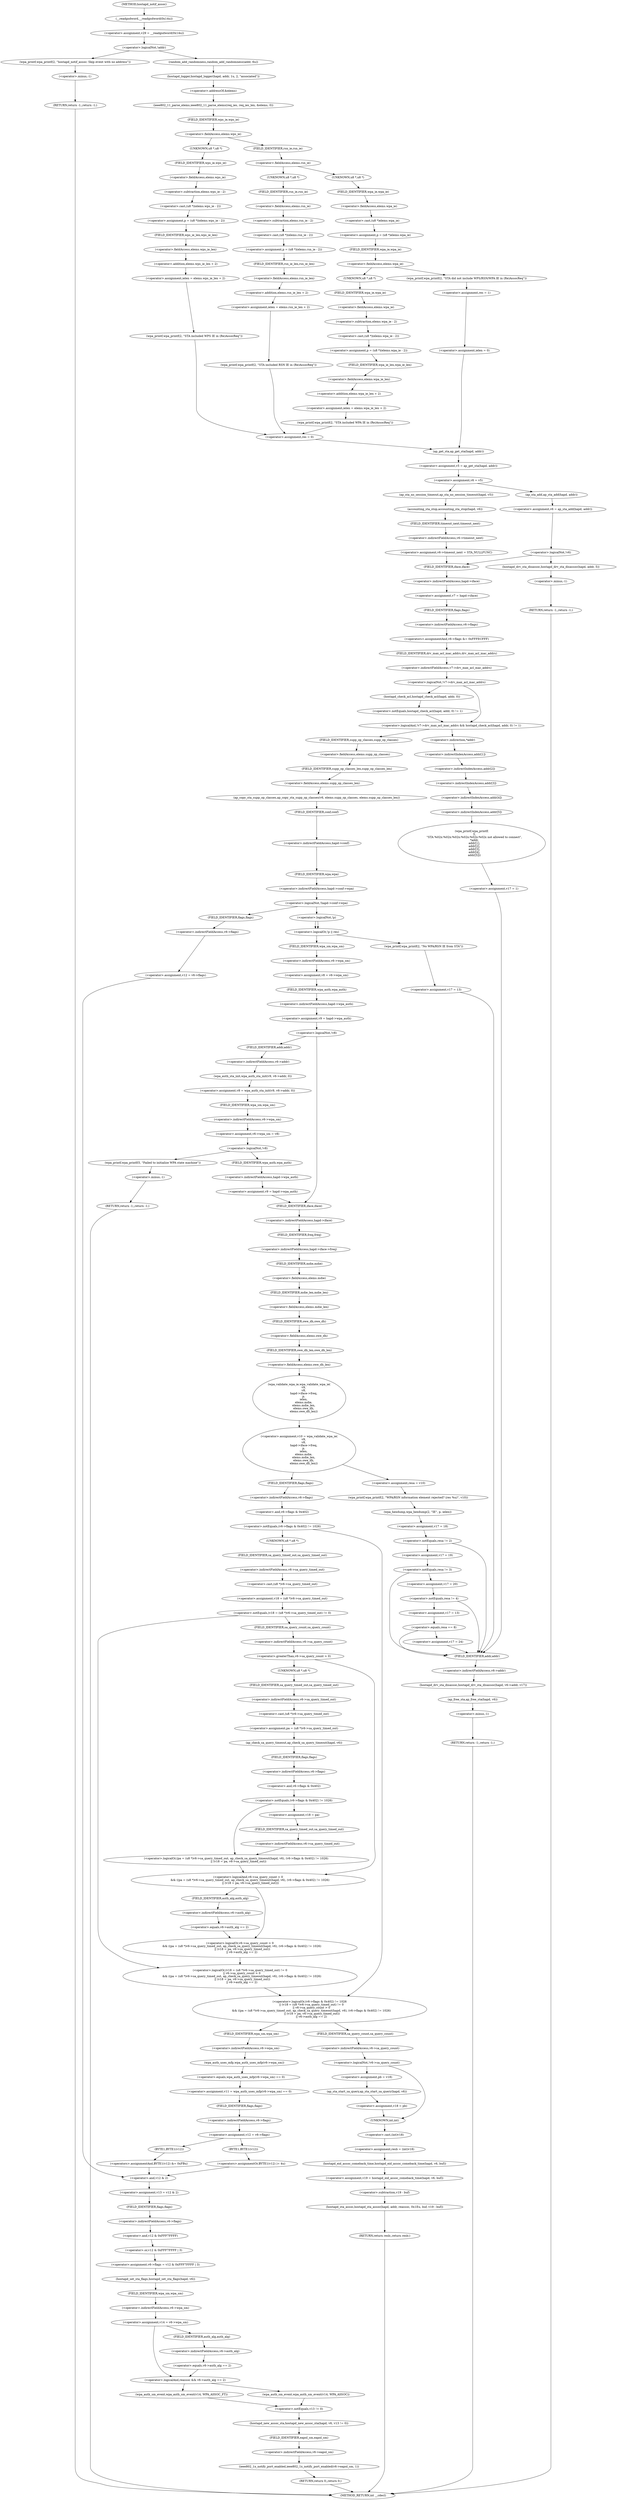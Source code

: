 digraph hostapd_notif_assoc {  
"1000154" [label = "(<operator>.assignment,v29 = __readgsdword(0x14u))" ]
"1000156" [label = "(__readgsdword,__readgsdword(0x14u))" ]
"1000159" [label = "(<operator>.logicalNot,!addr)" ]
"1000162" [label = "(wpa_printf,wpa_printf(2, \"hostapd_notif_assoc: Skip event with no address\"))" ]
"1000165" [label = "(RETURN,return -1;,return -1;)" ]
"1000166" [label = "(<operator>.minus,-1)" ]
"1000168" [label = "(random_add_randomness,random_add_randomness(addr, 6u))" ]
"1000171" [label = "(hostapd_logger,hostapd_logger(hapd, addr, 1u, 2, \"associated\"))" ]
"1000177" [label = "(ieee802_11_parse_elems,ieee802_11_parse_elems(req_ies, req_ies_len, &elems, 0))" ]
"1000180" [label = "(<operator>.addressOf,&elems)" ]
"1000184" [label = "(<operator>.fieldAccess,elems.wps_ie)" ]
"1000186" [label = "(FIELD_IDENTIFIER,wps_ie,wps_ie)" ]
"1000188" [label = "(<operator>.assignment,p = (u8 *)(elems.wps_ie - 2))" ]
"1000190" [label = "(<operator>.cast,(u8 *)(elems.wps_ie - 2))" ]
"1000191" [label = "(UNKNOWN,u8 *,u8 *)" ]
"1000192" [label = "(<operator>.subtraction,elems.wps_ie - 2)" ]
"1000193" [label = "(<operator>.fieldAccess,elems.wps_ie)" ]
"1000195" [label = "(FIELD_IDENTIFIER,wps_ie,wps_ie)" ]
"1000197" [label = "(<operator>.assignment,ielen = elems.wps_ie_len + 2)" ]
"1000199" [label = "(<operator>.addition,elems.wps_ie_len + 2)" ]
"1000200" [label = "(<operator>.fieldAccess,elems.wps_ie_len)" ]
"1000202" [label = "(FIELD_IDENTIFIER,wps_ie_len,wps_ie_len)" ]
"1000204" [label = "(wpa_printf,wpa_printf(2, \"STA included WPS IE in (Re)AssocReq\"))" ]
"1000208" [label = "(<operator>.assignment,res = 0)" ]
"1000213" [label = "(<operator>.fieldAccess,elems.rsn_ie)" ]
"1000215" [label = "(FIELD_IDENTIFIER,rsn_ie,rsn_ie)" ]
"1000217" [label = "(<operator>.assignment,p = (u8 *)(elems.rsn_ie - 2))" ]
"1000219" [label = "(<operator>.cast,(u8 *)(elems.rsn_ie - 2))" ]
"1000220" [label = "(UNKNOWN,u8 *,u8 *)" ]
"1000221" [label = "(<operator>.subtraction,elems.rsn_ie - 2)" ]
"1000222" [label = "(<operator>.fieldAccess,elems.rsn_ie)" ]
"1000224" [label = "(FIELD_IDENTIFIER,rsn_ie,rsn_ie)" ]
"1000226" [label = "(<operator>.assignment,ielen = elems.rsn_ie_len + 2)" ]
"1000228" [label = "(<operator>.addition,elems.rsn_ie_len + 2)" ]
"1000229" [label = "(<operator>.fieldAccess,elems.rsn_ie_len)" ]
"1000231" [label = "(FIELD_IDENTIFIER,rsn_ie_len,rsn_ie_len)" ]
"1000233" [label = "(wpa_printf,wpa_printf(2, \"STA included RSN IE in (Re)AssocReq\"))" ]
"1000237" [label = "(<operator>.assignment,p = (u8 *)elems.wpa_ie)" ]
"1000239" [label = "(<operator>.cast,(u8 *)elems.wpa_ie)" ]
"1000240" [label = "(UNKNOWN,u8 *,u8 *)" ]
"1000241" [label = "(<operator>.fieldAccess,elems.wpa_ie)" ]
"1000243" [label = "(FIELD_IDENTIFIER,wpa_ie,wpa_ie)" ]
"1000245" [label = "(<operator>.fieldAccess,elems.wpa_ie)" ]
"1000247" [label = "(FIELD_IDENTIFIER,wpa_ie,wpa_ie)" ]
"1000249" [label = "(<operator>.assignment,p = (u8 *)(elems.wpa_ie - 2))" ]
"1000251" [label = "(<operator>.cast,(u8 *)(elems.wpa_ie - 2))" ]
"1000252" [label = "(UNKNOWN,u8 *,u8 *)" ]
"1000253" [label = "(<operator>.subtraction,elems.wpa_ie - 2)" ]
"1000254" [label = "(<operator>.fieldAccess,elems.wpa_ie)" ]
"1000256" [label = "(FIELD_IDENTIFIER,wpa_ie,wpa_ie)" ]
"1000258" [label = "(<operator>.assignment,ielen = elems.wpa_ie_len + 2)" ]
"1000260" [label = "(<operator>.addition,elems.wpa_ie_len + 2)" ]
"1000261" [label = "(<operator>.fieldAccess,elems.wpa_ie_len)" ]
"1000263" [label = "(FIELD_IDENTIFIER,wpa_ie_len,wpa_ie_len)" ]
"1000265" [label = "(wpa_printf,wpa_printf(2, \"STA included WPA IE in (Re)AssocReq\"))" ]
"1000269" [label = "(wpa_printf,wpa_printf(2, \"STA did not include WPS/RSN/WPA IE in (Re)AssocReq\"))" ]
"1000272" [label = "(<operator>.assignment,res = 1)" ]
"1000275" [label = "(<operator>.assignment,ielen = 0)" ]
"1000279" [label = "(<operator>.assignment,v5 = ap_get_sta(hapd, addr))" ]
"1000281" [label = "(ap_get_sta,ap_get_sta(hapd, addr))" ]
"1000284" [label = "(<operator>.assignment,v6 = v5)" ]
"1000290" [label = "(ap_sta_no_session_timeout,ap_sta_no_session_timeout(hapd, v5))" ]
"1000293" [label = "(accounting_sta_stop,accounting_sta_stop(hapd, v6))" ]
"1000296" [label = "(<operator>.assignment,v6->timeout_next = STA_NULLFUNC)" ]
"1000297" [label = "(<operator>.indirectFieldAccess,v6->timeout_next)" ]
"1000299" [label = "(FIELD_IDENTIFIER,timeout_next,timeout_next)" ]
"1000303" [label = "(<operator>.assignment,v6 = ap_sta_add(hapd, addr))" ]
"1000305" [label = "(ap_sta_add,ap_sta_add(hapd, addr))" ]
"1000309" [label = "(<operator>.logicalNot,!v6)" ]
"1000312" [label = "(hostapd_drv_sta_disassoc,hostapd_drv_sta_disassoc(hapd, addr, 5))" ]
"1000316" [label = "(RETURN,return -1;,return -1;)" ]
"1000317" [label = "(<operator>.minus,-1)" ]
"1000319" [label = "(<operator>.assignment,v7 = hapd->iface)" ]
"1000321" [label = "(<operator>.indirectFieldAccess,hapd->iface)" ]
"1000323" [label = "(FIELD_IDENTIFIER,iface,iface)" ]
"1000324" [label = "(<operators>.assignmentAnd,v6->flags &= 0xFFFECFFF)" ]
"1000325" [label = "(<operator>.indirectFieldAccess,v6->flags)" ]
"1000327" [label = "(FIELD_IDENTIFIER,flags,flags)" ]
"1000330" [label = "(<operator>.logicalAnd,!v7->drv_max_acl_mac_addrs && hostapd_check_acl(hapd, addr, 0) != 1)" ]
"1000331" [label = "(<operator>.logicalNot,!v7->drv_max_acl_mac_addrs)" ]
"1000332" [label = "(<operator>.indirectFieldAccess,v7->drv_max_acl_mac_addrs)" ]
"1000334" [label = "(FIELD_IDENTIFIER,drv_max_acl_mac_addrs,drv_max_acl_mac_addrs)" ]
"1000335" [label = "(<operator>.notEquals,hostapd_check_acl(hapd, addr, 0) != 1)" ]
"1000336" [label = "(hostapd_check_acl,hostapd_check_acl(hapd, addr, 0))" ]
"1000342" [label = "(wpa_printf,wpa_printf(\n      3,\n      \"STA %02x:%02x:%02x:%02x:%02x:%02x not allowed to connect\",\n      *addr,\n      addr[1],\n      addr[2],\n      addr[3],\n      addr[4],\n      addr[5]))" ]
"1000345" [label = "(<operator>.indirection,*addr)" ]
"1000347" [label = "(<operator>.indirectIndexAccess,addr[1])" ]
"1000350" [label = "(<operator>.indirectIndexAccess,addr[2])" ]
"1000353" [label = "(<operator>.indirectIndexAccess,addr[3])" ]
"1000356" [label = "(<operator>.indirectIndexAccess,addr[4])" ]
"1000359" [label = "(<operator>.indirectIndexAccess,addr[5])" ]
"1000362" [label = "(<operator>.assignment,v17 = 1)" ]
"1000366" [label = "(hostapd_drv_sta_disassoc,hostapd_drv_sta_disassoc(hapd, v6->addr, v17))" ]
"1000368" [label = "(<operator>.indirectFieldAccess,v6->addr)" ]
"1000370" [label = "(FIELD_IDENTIFIER,addr,addr)" ]
"1000372" [label = "(ap_free_sta,ap_free_sta(hapd, v6))" ]
"1000375" [label = "(RETURN,return -1;,return -1;)" ]
"1000376" [label = "(<operator>.minus,-1)" ]
"1000378" [label = "(ap_copy_sta_supp_op_classes,ap_copy_sta_supp_op_classes(v6, elems.supp_op_classes, elems.supp_op_classes_len))" ]
"1000380" [label = "(<operator>.fieldAccess,elems.supp_op_classes)" ]
"1000382" [label = "(FIELD_IDENTIFIER,supp_op_classes,supp_op_classes)" ]
"1000383" [label = "(<operator>.fieldAccess,elems.supp_op_classes_len)" ]
"1000385" [label = "(FIELD_IDENTIFIER,supp_op_classes_len,supp_op_classes_len)" ]
"1000387" [label = "(<operator>.logicalNot,!hapd->conf->wpa)" ]
"1000388" [label = "(<operator>.indirectFieldAccess,hapd->conf->wpa)" ]
"1000389" [label = "(<operator>.indirectFieldAccess,hapd->conf)" ]
"1000391" [label = "(FIELD_IDENTIFIER,conf,conf)" ]
"1000392" [label = "(FIELD_IDENTIFIER,wpa,wpa)" ]
"1000394" [label = "(<operator>.assignment,v12 = v6->flags)" ]
"1000396" [label = "(<operator>.indirectFieldAccess,v6->flags)" ]
"1000398" [label = "(FIELD_IDENTIFIER,flags,flags)" ]
"1000400" [label = "(<operator>.assignment,v13 = v12 & 2)" ]
"1000402" [label = "(<operator>.and,v12 & 2)" ]
"1000405" [label = "(<operator>.assignment,v6->flags = v12 & 0xFFF7FFFF | 3)" ]
"1000406" [label = "(<operator>.indirectFieldAccess,v6->flags)" ]
"1000408" [label = "(FIELD_IDENTIFIER,flags,flags)" ]
"1000409" [label = "(<operator>.or,v12 & 0xFFF7FFFF | 3)" ]
"1000410" [label = "(<operator>.and,v12 & 0xFFF7FFFF)" ]
"1000414" [label = "(hostapd_set_sta_flags,hostapd_set_sta_flags(hapd, v6))" ]
"1000417" [label = "(<operator>.assignment,v14 = v6->wpa_sm)" ]
"1000419" [label = "(<operator>.indirectFieldAccess,v6->wpa_sm)" ]
"1000421" [label = "(FIELD_IDENTIFIER,wpa_sm,wpa_sm)" ]
"1000423" [label = "(<operator>.logicalAnd,reassoc && v6->auth_alg == 2)" ]
"1000425" [label = "(<operator>.equals,v6->auth_alg == 2)" ]
"1000426" [label = "(<operator>.indirectFieldAccess,v6->auth_alg)" ]
"1000428" [label = "(FIELD_IDENTIFIER,auth_alg,auth_alg)" ]
"1000430" [label = "(wpa_auth_sm_event,wpa_auth_sm_event(v14, WPA_ASSOC_FT))" ]
"1000434" [label = "(wpa_auth_sm_event,wpa_auth_sm_event(v14, WPA_ASSOC))" ]
"1000437" [label = "(hostapd_new_assoc_sta,hostapd_new_assoc_sta(hapd, v6, v13 != 0))" ]
"1000440" [label = "(<operator>.notEquals,v13 != 0)" ]
"1000443" [label = "(ieee802_1x_notify_port_enabled,ieee802_1x_notify_port_enabled(v6->eapol_sm, 1))" ]
"1000444" [label = "(<operator>.indirectFieldAccess,v6->eapol_sm)" ]
"1000446" [label = "(FIELD_IDENTIFIER,eapol_sm,eapol_sm)" ]
"1000448" [label = "(RETURN,return 0;,return 0;)" ]
"1000451" [label = "(<operator>.logicalOr,!p || res)" ]
"1000452" [label = "(<operator>.logicalNot,!p)" ]
"1000456" [label = "(wpa_printf,wpa_printf(2, \"No WPA/RSN IE from STA\"))" ]
"1000459" [label = "(<operator>.assignment,v17 = 13)" ]
"1000463" [label = "(<operator>.assignment,v8 = v6->wpa_sm)" ]
"1000465" [label = "(<operator>.indirectFieldAccess,v6->wpa_sm)" ]
"1000467" [label = "(FIELD_IDENTIFIER,wpa_sm,wpa_sm)" ]
"1000468" [label = "(<operator>.assignment,v9 = hapd->wpa_auth)" ]
"1000470" [label = "(<operator>.indirectFieldAccess,hapd->wpa_auth)" ]
"1000472" [label = "(FIELD_IDENTIFIER,wpa_auth,wpa_auth)" ]
"1000474" [label = "(<operator>.logicalNot,!v8)" ]
"1000477" [label = "(<operator>.assignment,v8 = wpa_auth_sta_init(v9, v6->addr, 0))" ]
"1000479" [label = "(wpa_auth_sta_init,wpa_auth_sta_init(v9, v6->addr, 0))" ]
"1000481" [label = "(<operator>.indirectFieldAccess,v6->addr)" ]
"1000483" [label = "(FIELD_IDENTIFIER,addr,addr)" ]
"1000485" [label = "(<operator>.assignment,v6->wpa_sm = v8)" ]
"1000486" [label = "(<operator>.indirectFieldAccess,v6->wpa_sm)" ]
"1000488" [label = "(FIELD_IDENTIFIER,wpa_sm,wpa_sm)" ]
"1000491" [label = "(<operator>.logicalNot,!v8)" ]
"1000494" [label = "(wpa_printf,wpa_printf(5, \"Failed to initialize WPA state machine\"))" ]
"1000497" [label = "(RETURN,return -1;,return -1;)" ]
"1000498" [label = "(<operator>.minus,-1)" ]
"1000500" [label = "(<operator>.assignment,v9 = hapd->wpa_auth)" ]
"1000502" [label = "(<operator>.indirectFieldAccess,hapd->wpa_auth)" ]
"1000504" [label = "(FIELD_IDENTIFIER,wpa_auth,wpa_auth)" ]
"1000505" [label = "(<operator>.assignment,v10 = wpa_validate_wpa_ie(\n          v9,\n          v8,\n          hapd->iface->freq,\n          p,\n          ielen,\n          elems.mdie,\n          elems.mdie_len,\n          elems.owe_dh,\n          elems.owe_dh_len))" ]
"1000507" [label = "(wpa_validate_wpa_ie,wpa_validate_wpa_ie(\n          v9,\n          v8,\n          hapd->iface->freq,\n          p,\n          ielen,\n          elems.mdie,\n          elems.mdie_len,\n          elems.owe_dh,\n          elems.owe_dh_len))" ]
"1000510" [label = "(<operator>.indirectFieldAccess,hapd->iface->freq)" ]
"1000511" [label = "(<operator>.indirectFieldAccess,hapd->iface)" ]
"1000513" [label = "(FIELD_IDENTIFIER,iface,iface)" ]
"1000514" [label = "(FIELD_IDENTIFIER,freq,freq)" ]
"1000517" [label = "(<operator>.fieldAccess,elems.mdie)" ]
"1000519" [label = "(FIELD_IDENTIFIER,mdie,mdie)" ]
"1000520" [label = "(<operator>.fieldAccess,elems.mdie_len)" ]
"1000522" [label = "(FIELD_IDENTIFIER,mdie_len,mdie_len)" ]
"1000523" [label = "(<operator>.fieldAccess,elems.owe_dh)" ]
"1000525" [label = "(FIELD_IDENTIFIER,owe_dh,owe_dh)" ]
"1000526" [label = "(<operator>.fieldAccess,elems.owe_dh_len)" ]
"1000528" [label = "(FIELD_IDENTIFIER,owe_dh_len,owe_dh_len)" ]
"1000532" [label = "(<operator>.assignment,resa = v10)" ]
"1000535" [label = "(wpa_printf,wpa_printf(2, \"WPA/RSN information element rejected? (res %u)\", v10))" ]
"1000539" [label = "(wpa_hexdump,wpa_hexdump(2, \"IE\", p, ielen))" ]
"1000544" [label = "(<operator>.assignment,v17 = 18)" ]
"1000548" [label = "(<operator>.notEquals,resa != 2)" ]
"1000552" [label = "(<operator>.assignment,v17 = 19)" ]
"1000556" [label = "(<operator>.notEquals,resa != 3)" ]
"1000560" [label = "(<operator>.assignment,v17 = 20)" ]
"1000564" [label = "(<operator>.notEquals,resa != 4)" ]
"1000568" [label = "(<operator>.assignment,v17 = 13)" ]
"1000572" [label = "(<operator>.equals,resa == 8)" ]
"1000575" [label = "(<operator>.assignment,v17 = 24)" ]
"1000580" [label = "(<operator>.logicalOr,(v6->flags & 0x402) != 1026\n    || (v18 = (u8 *)v6->sa_query_timed_out) != 0\n    || v6->sa_query_count > 0\n    && ((pa = (u8 *)v6->sa_query_timed_out, ap_check_sa_query_timeout(hapd, v6), (v6->flags & 0x402) != 1026)\n     || (v18 = pa, v6->sa_query_timed_out))\n    || v6->auth_alg == 2)" ]
"1000581" [label = "(<operator>.notEquals,(v6->flags & 0x402) != 1026)" ]
"1000582" [label = "(<operator>.and,v6->flags & 0x402)" ]
"1000583" [label = "(<operator>.indirectFieldAccess,v6->flags)" ]
"1000585" [label = "(FIELD_IDENTIFIER,flags,flags)" ]
"1000588" [label = "(<operator>.logicalOr,(v18 = (u8 *)v6->sa_query_timed_out) != 0\n    || v6->sa_query_count > 0\n    && ((pa = (u8 *)v6->sa_query_timed_out, ap_check_sa_query_timeout(hapd, v6), (v6->flags & 0x402) != 1026)\n     || (v18 = pa, v6->sa_query_timed_out))\n    || v6->auth_alg == 2)" ]
"1000589" [label = "(<operator>.notEquals,(v18 = (u8 *)v6->sa_query_timed_out) != 0)" ]
"1000590" [label = "(<operator>.assignment,v18 = (u8 *)v6->sa_query_timed_out)" ]
"1000592" [label = "(<operator>.cast,(u8 *)v6->sa_query_timed_out)" ]
"1000593" [label = "(UNKNOWN,u8 *,u8 *)" ]
"1000594" [label = "(<operator>.indirectFieldAccess,v6->sa_query_timed_out)" ]
"1000596" [label = "(FIELD_IDENTIFIER,sa_query_timed_out,sa_query_timed_out)" ]
"1000598" [label = "(<operator>.logicalOr,v6->sa_query_count > 0\n    && ((pa = (u8 *)v6->sa_query_timed_out, ap_check_sa_query_timeout(hapd, v6), (v6->flags & 0x402) != 1026)\n     || (v18 = pa, v6->sa_query_timed_out))\n    || v6->auth_alg == 2)" ]
"1000599" [label = "(<operator>.logicalAnd,v6->sa_query_count > 0\n    && ((pa = (u8 *)v6->sa_query_timed_out, ap_check_sa_query_timeout(hapd, v6), (v6->flags & 0x402) != 1026)\n     || (v18 = pa, v6->sa_query_timed_out)))" ]
"1000600" [label = "(<operator>.greaterThan,v6->sa_query_count > 0)" ]
"1000601" [label = "(<operator>.indirectFieldAccess,v6->sa_query_count)" ]
"1000603" [label = "(FIELD_IDENTIFIER,sa_query_count,sa_query_count)" ]
"1000605" [label = "(<operator>.logicalOr,(pa = (u8 *)v6->sa_query_timed_out, ap_check_sa_query_timeout(hapd, v6), (v6->flags & 0x402) != 1026)\n     || (v18 = pa, v6->sa_query_timed_out))" ]
"1000607" [label = "(<operator>.assignment,pa = (u8 *)v6->sa_query_timed_out)" ]
"1000609" [label = "(<operator>.cast,(u8 *)v6->sa_query_timed_out)" ]
"1000610" [label = "(UNKNOWN,u8 *,u8 *)" ]
"1000611" [label = "(<operator>.indirectFieldAccess,v6->sa_query_timed_out)" ]
"1000613" [label = "(FIELD_IDENTIFIER,sa_query_timed_out,sa_query_timed_out)" ]
"1000615" [label = "(ap_check_sa_query_timeout,ap_check_sa_query_timeout(hapd, v6))" ]
"1000618" [label = "(<operator>.notEquals,(v6->flags & 0x402) != 1026)" ]
"1000619" [label = "(<operator>.and,v6->flags & 0x402)" ]
"1000620" [label = "(<operator>.indirectFieldAccess,v6->flags)" ]
"1000622" [label = "(FIELD_IDENTIFIER,flags,flags)" ]
"1000626" [label = "(<operator>.assignment,v18 = pa)" ]
"1000629" [label = "(<operator>.indirectFieldAccess,v6->sa_query_timed_out)" ]
"1000631" [label = "(FIELD_IDENTIFIER,sa_query_timed_out,sa_query_timed_out)" ]
"1000632" [label = "(<operator>.equals,v6->auth_alg == 2)" ]
"1000633" [label = "(<operator>.indirectFieldAccess,v6->auth_alg)" ]
"1000635" [label = "(FIELD_IDENTIFIER,auth_alg,auth_alg)" ]
"1000638" [label = "(<operator>.assignment,v11 = wpa_auth_uses_mfp(v6->wpa_sm) == 0)" ]
"1000640" [label = "(<operator>.equals,wpa_auth_uses_mfp(v6->wpa_sm) == 0)" ]
"1000641" [label = "(wpa_auth_uses_mfp,wpa_auth_uses_mfp(v6->wpa_sm))" ]
"1000642" [label = "(<operator>.indirectFieldAccess,v6->wpa_sm)" ]
"1000644" [label = "(FIELD_IDENTIFIER,wpa_sm,wpa_sm)" ]
"1000646" [label = "(<operator>.assignment,v12 = v6->flags)" ]
"1000648" [label = "(<operator>.indirectFieldAccess,v6->flags)" ]
"1000650" [label = "(FIELD_IDENTIFIER,flags,flags)" ]
"1000653" [label = "(<operators>.assignmentAnd,BYTE1(v12) &= 0xFBu)" ]
"1000654" [label = "(BYTE1,BYTE1(v12))" ]
"1000658" [label = "(<operators>.assignmentOr,BYTE1(v12) |= 4u)" ]
"1000659" [label = "(BYTE1,BYTE1(v12))" ]
"1000664" [label = "(<operator>.logicalNot,!v6->sa_query_count)" ]
"1000665" [label = "(<operator>.indirectFieldAccess,v6->sa_query_count)" ]
"1000667" [label = "(FIELD_IDENTIFIER,sa_query_count,sa_query_count)" ]
"1000669" [label = "(<operator>.assignment,pb = v18)" ]
"1000672" [label = "(ap_sta_start_sa_query,ap_sta_start_sa_query(hapd, v6))" ]
"1000675" [label = "(<operator>.assignment,v18 = pb)" ]
"1000678" [label = "(<operator>.assignment,resb = (int)v18)" ]
"1000680" [label = "(<operator>.cast,(int)v18)" ]
"1000681" [label = "(UNKNOWN,int,int)" ]
"1000683" [label = "(<operator>.assignment,v19 = hostapd_eid_assoc_comeback_time(hapd, v6, buf))" ]
"1000685" [label = "(hostapd_eid_assoc_comeback_time,hostapd_eid_assoc_comeback_time(hapd, v6, buf))" ]
"1000689" [label = "(hostapd_sta_assoc,hostapd_sta_assoc(hapd, addr, reassoc, 0x1Eu, buf, v19 - buf))" ]
"1000695" [label = "(<operator>.subtraction,v19 - buf)" ]
"1000698" [label = "(RETURN,return resb;,return resb;)" ]
"1000124" [label = "(METHOD,hostapd_notif_assoc)" ]
"1000700" [label = "(METHOD_RETURN,int __cdecl)" ]
  "1000154" -> "1000159" 
  "1000156" -> "1000154" 
  "1000159" -> "1000162" 
  "1000159" -> "1000168" 
  "1000162" -> "1000166" 
  "1000165" -> "1000700" 
  "1000166" -> "1000165" 
  "1000168" -> "1000171" 
  "1000171" -> "1000180" 
  "1000177" -> "1000186" 
  "1000180" -> "1000177" 
  "1000184" -> "1000191" 
  "1000184" -> "1000215" 
  "1000186" -> "1000184" 
  "1000188" -> "1000202" 
  "1000190" -> "1000188" 
  "1000191" -> "1000195" 
  "1000192" -> "1000190" 
  "1000193" -> "1000192" 
  "1000195" -> "1000193" 
  "1000197" -> "1000204" 
  "1000199" -> "1000197" 
  "1000200" -> "1000199" 
  "1000202" -> "1000200" 
  "1000204" -> "1000208" 
  "1000208" -> "1000281" 
  "1000213" -> "1000220" 
  "1000213" -> "1000240" 
  "1000215" -> "1000213" 
  "1000217" -> "1000231" 
  "1000219" -> "1000217" 
  "1000220" -> "1000224" 
  "1000221" -> "1000219" 
  "1000222" -> "1000221" 
  "1000224" -> "1000222" 
  "1000226" -> "1000233" 
  "1000228" -> "1000226" 
  "1000229" -> "1000228" 
  "1000231" -> "1000229" 
  "1000233" -> "1000208" 
  "1000237" -> "1000247" 
  "1000239" -> "1000237" 
  "1000240" -> "1000243" 
  "1000241" -> "1000239" 
  "1000243" -> "1000241" 
  "1000245" -> "1000252" 
  "1000245" -> "1000269" 
  "1000247" -> "1000245" 
  "1000249" -> "1000263" 
  "1000251" -> "1000249" 
  "1000252" -> "1000256" 
  "1000253" -> "1000251" 
  "1000254" -> "1000253" 
  "1000256" -> "1000254" 
  "1000258" -> "1000265" 
  "1000260" -> "1000258" 
  "1000261" -> "1000260" 
  "1000263" -> "1000261" 
  "1000265" -> "1000208" 
  "1000269" -> "1000272" 
  "1000272" -> "1000275" 
  "1000275" -> "1000281" 
  "1000279" -> "1000284" 
  "1000281" -> "1000279" 
  "1000284" -> "1000290" 
  "1000284" -> "1000305" 
  "1000290" -> "1000293" 
  "1000293" -> "1000299" 
  "1000296" -> "1000323" 
  "1000297" -> "1000296" 
  "1000299" -> "1000297" 
  "1000303" -> "1000309" 
  "1000305" -> "1000303" 
  "1000309" -> "1000312" 
  "1000309" -> "1000323" 
  "1000312" -> "1000317" 
  "1000316" -> "1000700" 
  "1000317" -> "1000316" 
  "1000319" -> "1000327" 
  "1000321" -> "1000319" 
  "1000323" -> "1000321" 
  "1000324" -> "1000334" 
  "1000325" -> "1000324" 
  "1000327" -> "1000325" 
  "1000330" -> "1000345" 
  "1000330" -> "1000382" 
  "1000331" -> "1000330" 
  "1000331" -> "1000336" 
  "1000332" -> "1000331" 
  "1000334" -> "1000332" 
  "1000335" -> "1000330" 
  "1000336" -> "1000335" 
  "1000342" -> "1000362" 
  "1000345" -> "1000347" 
  "1000347" -> "1000350" 
  "1000350" -> "1000353" 
  "1000353" -> "1000356" 
  "1000356" -> "1000359" 
  "1000359" -> "1000342" 
  "1000362" -> "1000370" 
  "1000366" -> "1000372" 
  "1000368" -> "1000366" 
  "1000370" -> "1000368" 
  "1000372" -> "1000376" 
  "1000375" -> "1000700" 
  "1000376" -> "1000375" 
  "1000378" -> "1000391" 
  "1000380" -> "1000385" 
  "1000382" -> "1000380" 
  "1000383" -> "1000378" 
  "1000385" -> "1000383" 
  "1000387" -> "1000398" 
  "1000387" -> "1000452" 
  "1000388" -> "1000387" 
  "1000389" -> "1000392" 
  "1000391" -> "1000389" 
  "1000392" -> "1000388" 
  "1000394" -> "1000402" 
  "1000396" -> "1000394" 
  "1000398" -> "1000396" 
  "1000400" -> "1000408" 
  "1000402" -> "1000400" 
  "1000405" -> "1000414" 
  "1000406" -> "1000410" 
  "1000408" -> "1000406" 
  "1000409" -> "1000405" 
  "1000410" -> "1000409" 
  "1000414" -> "1000421" 
  "1000417" -> "1000423" 
  "1000417" -> "1000428" 
  "1000419" -> "1000417" 
  "1000421" -> "1000419" 
  "1000423" -> "1000430" 
  "1000423" -> "1000434" 
  "1000425" -> "1000423" 
  "1000426" -> "1000425" 
  "1000428" -> "1000426" 
  "1000430" -> "1000440" 
  "1000434" -> "1000440" 
  "1000437" -> "1000446" 
  "1000440" -> "1000437" 
  "1000443" -> "1000448" 
  "1000444" -> "1000443" 
  "1000446" -> "1000444" 
  "1000448" -> "1000700" 
  "1000451" -> "1000456" 
  "1000451" -> "1000467" 
  "1000452" -> "1000451" 
  "1000452" -> "1000451" 
  "1000456" -> "1000459" 
  "1000459" -> "1000370" 
  "1000463" -> "1000472" 
  "1000465" -> "1000463" 
  "1000467" -> "1000465" 
  "1000468" -> "1000474" 
  "1000470" -> "1000468" 
  "1000472" -> "1000470" 
  "1000474" -> "1000483" 
  "1000474" -> "1000513" 
  "1000477" -> "1000488" 
  "1000479" -> "1000477" 
  "1000481" -> "1000479" 
  "1000483" -> "1000481" 
  "1000485" -> "1000491" 
  "1000486" -> "1000485" 
  "1000488" -> "1000486" 
  "1000491" -> "1000494" 
  "1000491" -> "1000504" 
  "1000494" -> "1000498" 
  "1000497" -> "1000700" 
  "1000498" -> "1000497" 
  "1000500" -> "1000513" 
  "1000502" -> "1000500" 
  "1000504" -> "1000502" 
  "1000505" -> "1000532" 
  "1000505" -> "1000585" 
  "1000507" -> "1000505" 
  "1000510" -> "1000519" 
  "1000511" -> "1000514" 
  "1000513" -> "1000511" 
  "1000514" -> "1000510" 
  "1000517" -> "1000522" 
  "1000519" -> "1000517" 
  "1000520" -> "1000525" 
  "1000522" -> "1000520" 
  "1000523" -> "1000528" 
  "1000525" -> "1000523" 
  "1000526" -> "1000507" 
  "1000528" -> "1000526" 
  "1000532" -> "1000535" 
  "1000535" -> "1000539" 
  "1000539" -> "1000544" 
  "1000544" -> "1000548" 
  "1000548" -> "1000552" 
  "1000548" -> "1000370" 
  "1000552" -> "1000556" 
  "1000556" -> "1000560" 
  "1000556" -> "1000370" 
  "1000560" -> "1000564" 
  "1000564" -> "1000568" 
  "1000564" -> "1000370" 
  "1000568" -> "1000572" 
  "1000572" -> "1000575" 
  "1000572" -> "1000370" 
  "1000575" -> "1000370" 
  "1000580" -> "1000644" 
  "1000580" -> "1000667" 
  "1000581" -> "1000580" 
  "1000581" -> "1000593" 
  "1000582" -> "1000581" 
  "1000583" -> "1000582" 
  "1000585" -> "1000583" 
  "1000588" -> "1000580" 
  "1000589" -> "1000588" 
  "1000589" -> "1000603" 
  "1000590" -> "1000589" 
  "1000592" -> "1000590" 
  "1000593" -> "1000596" 
  "1000594" -> "1000592" 
  "1000596" -> "1000594" 
  "1000598" -> "1000588" 
  "1000599" -> "1000598" 
  "1000599" -> "1000635" 
  "1000600" -> "1000599" 
  "1000600" -> "1000610" 
  "1000601" -> "1000600" 
  "1000603" -> "1000601" 
  "1000605" -> "1000599" 
  "1000607" -> "1000615" 
  "1000609" -> "1000607" 
  "1000610" -> "1000613" 
  "1000611" -> "1000609" 
  "1000613" -> "1000611" 
  "1000615" -> "1000622" 
  "1000618" -> "1000605" 
  "1000618" -> "1000626" 
  "1000619" -> "1000618" 
  "1000620" -> "1000619" 
  "1000622" -> "1000620" 
  "1000626" -> "1000631" 
  "1000629" -> "1000605" 
  "1000631" -> "1000629" 
  "1000632" -> "1000598" 
  "1000633" -> "1000632" 
  "1000635" -> "1000633" 
  "1000638" -> "1000650" 
  "1000640" -> "1000638" 
  "1000641" -> "1000640" 
  "1000642" -> "1000641" 
  "1000644" -> "1000642" 
  "1000646" -> "1000654" 
  "1000646" -> "1000659" 
  "1000648" -> "1000646" 
  "1000650" -> "1000648" 
  "1000653" -> "1000402" 
  "1000654" -> "1000653" 
  "1000658" -> "1000402" 
  "1000659" -> "1000658" 
  "1000664" -> "1000669" 
  "1000664" -> "1000681" 
  "1000665" -> "1000664" 
  "1000667" -> "1000665" 
  "1000669" -> "1000672" 
  "1000672" -> "1000675" 
  "1000675" -> "1000681" 
  "1000678" -> "1000685" 
  "1000680" -> "1000678" 
  "1000681" -> "1000680" 
  "1000683" -> "1000695" 
  "1000685" -> "1000683" 
  "1000689" -> "1000698" 
  "1000695" -> "1000689" 
  "1000698" -> "1000700" 
  "1000124" -> "1000156" 
}
